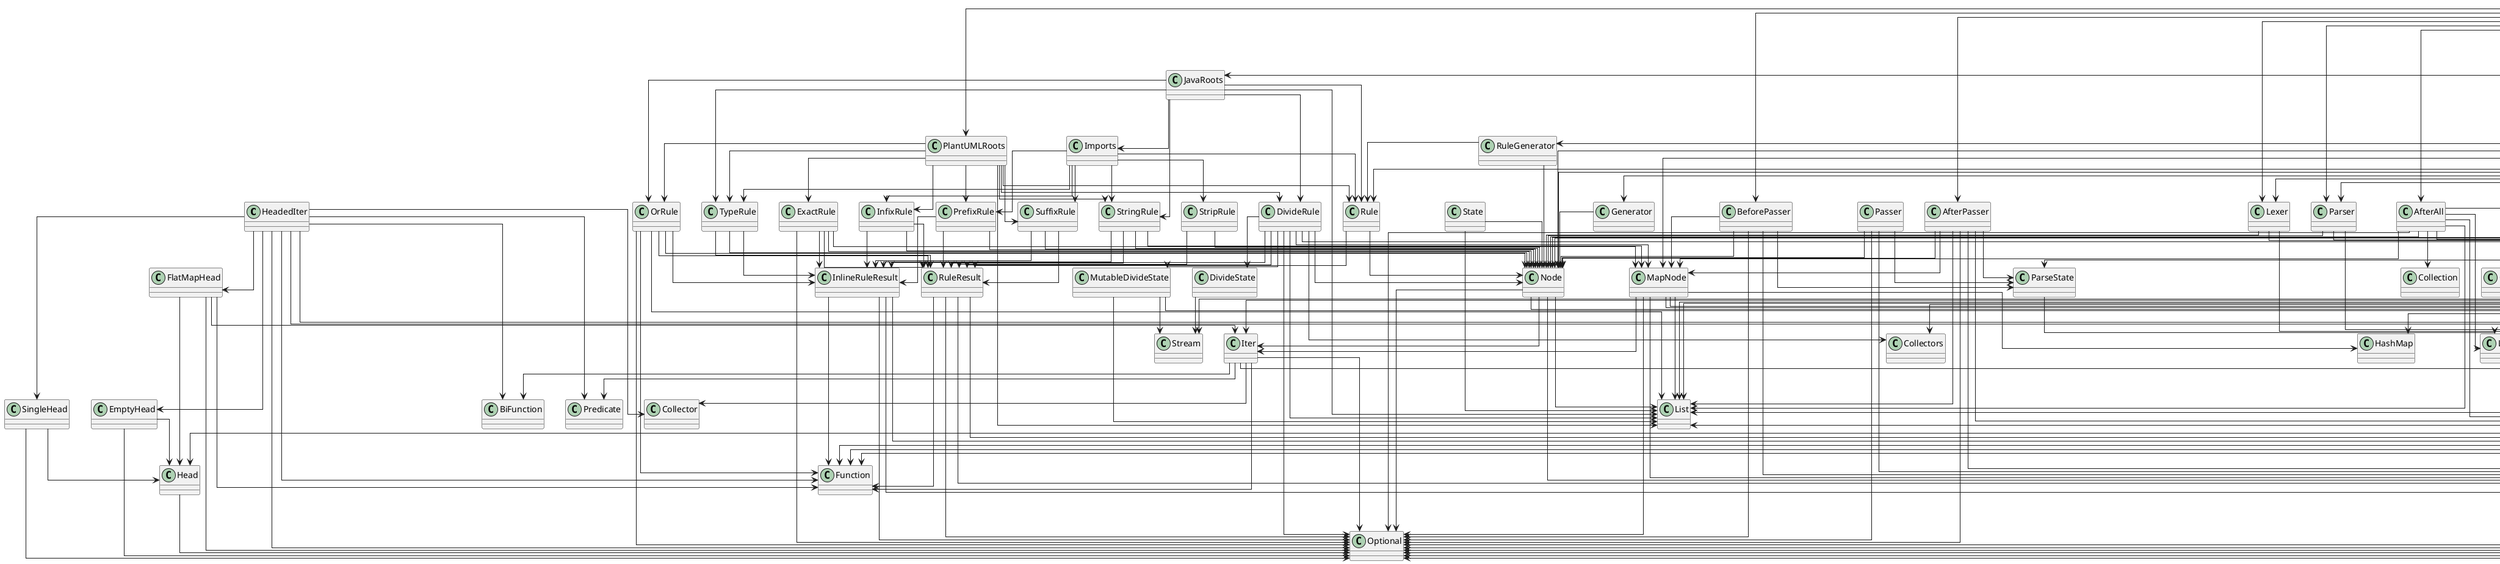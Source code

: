 @startuml
skinparam linetype ortho
class HeadedIter
HeadedIter --> Collector
HeadedIter --> EmptyHead
HeadedIter --> FlatMapHead
HeadedIter --> SingleHead
HeadedIter --> Ok
HeadedIter --> Result
HeadedIter --> Optional
HeadedIter --> BiFunction
HeadedIter --> Function
HeadedIter --> Predicate
class All
All --> Node
All --> Location
All --> Map
class EmptyHead
EmptyHead --> Head
EmptyHead --> Optional
class JavaRoots
JavaRoots --> Imports
JavaRoots --> DivideRule
JavaRoots --> OrRule
JavaRoots --> Rule
JavaRoots --> StringRule
JavaRoots --> TypeRule
JavaRoots --> List
class RuleResult
RuleResult --> Tuple2
RuleResult --> Optional
RuleResult --> Function
RuleResult --> Supplier
class Sources
Sources --> Result
Sources --> IOException
Sources --> Map
class Iters
Iters --> Tuple2
Iters --> RangeHead
Iters --> ArrayList
Iters --> List
Iters --> Map
Iters --> Set
class PlantUMLRoots
PlantUMLRoots --> DivideRule
PlantUMLRoots --> ExactRule
PlantUMLRoots --> InfixRule
PlantUMLRoots --> OrRule
PlantUMLRoots --> PrefixRule
PlantUMLRoots --> Rule
PlantUMLRoots --> StringRule
PlantUMLRoots --> SuffixRule
PlantUMLRoots --> TypeRule
PlantUMLRoots --> List
class SafeFiles
SafeFiles --> Iter
SafeFiles --> Iters
SafeFiles --> Err
SafeFiles --> Ok
SafeFiles --> Result
SafeFiles --> IOException
SafeFiles --> Files
SafeFiles --> Path
SafeFiles --> Optional
SafeFiles --> Collectors
SafeFiles --> Stream
class Lexer
Lexer --> Node
Lexer --> Location
Lexer --> Map
class StringRule
StringRule --> MapNode
StringRule --> Node
StringRule --> InlineRuleResult
StringRule --> RuleResult
class Tuple2
class PathSources
PathSources --> SafeFiles
PathSources --> Tuple2
PathSources --> MapCollector
PathSources --> ResultCollector
PathSources --> Result
PathSources --> IOException
PathSources --> Files
PathSources --> Path
PathSources --> Map
class BeforePasser
BeforePasser --> Tuple2
BeforePasser --> MapNode
BeforePasser --> Node
BeforePasser --> ParseState
BeforePasser --> Optional
class State
State --> Node
State --> List
class AfterPasser
AfterPasser --> Tuple2
AfterPasser --> MapNode
AfterPasser --> Node
AfterPasser --> ParseState
AfterPasser --> ArrayList
AfterPasser --> List
AfterPasser --> Optional
class Imports
Imports --> InfixRule
Imports --> PrefixRule
Imports --> Rule
Imports --> StringRule
Imports --> StripRule
Imports --> SuffixRule
Imports --> TypeRule
class Source
Source --> Result
Source --> IOException
class DivideState
DivideState --> Stream
class RuleGenerator
RuleGenerator --> Node
RuleGenerator --> Rule
class Generator
Generator --> Node
class FlatMapHead
FlatMapHead --> Head
FlatMapHead --> Iter
FlatMapHead --> Optional
FlatMapHead --> Function
class Passer
Passer --> Tuple2
Passer --> Node
Passer --> ParseState
Passer --> Optional
class ResultCollector
ResultCollector --> Ok
ResultCollector --> Result
class InfixRule
InfixRule --> Node
InfixRule --> InlineRuleResult
InfixRule --> RuleResult
class PrefixRule
PrefixRule --> Node
PrefixRule --> InlineRuleResult
PrefixRule --> RuleResult
class MapCollector
MapCollector --> Tuple2
MapCollector --> HashMap
MapCollector --> Map
class CompileApplication
CompileApplication --> Tuple2
CompileApplication --> Iters
CompileApplication --> MapCollector
CompileApplication --> Node
CompileApplication --> Location
CompileApplication --> Sources
CompileApplication --> Targets
CompileApplication --> Generator
CompileApplication --> Lexer
CompileApplication --> Parser
CompileApplication --> IOException
CompileApplication --> Map
CompileApplication --> Optional
class ExactRule
ExactRule --> MapNode
ExactRule --> Node
ExactRule --> InlineRuleResult
ExactRule --> RuleResult
ExactRule --> Optional
class PathSource
PathSource --> SafeFiles
PathSource --> Result
PathSource --> IOException
PathSource --> Path
PathSource --> ArrayList
PathSource --> List
class Collector
class Head
Head --> Optional
class TypeRule
TypeRule --> Node
TypeRule --> InlineRuleResult
TypeRule --> RuleResult
class Node
Node --> Tuple2
Node --> Iter
Node --> List
Node --> Map
Node --> Optional
class OrRule
OrRule --> Node
OrRule --> InlineRuleResult
OrRule --> RuleResult
OrRule --> List
OrRule --> Optional
OrRule --> Function
class ParseState
ParseState --> Location
class Rule
Rule --> Node
Rule --> RuleResult
class InlineRuleResult
InlineRuleResult --> Tuple2
InlineRuleResult --> Optional
InlineRuleResult --> Function
InlineRuleResult --> Supplier
class TreeParser
TreeParser --> Tuple2
TreeParser --> Iters
TreeParser --> MapCollector
TreeParser --> Node
TreeParser --> Location
TreeParser --> ParseState
TreeParser --> ArrayList
TreeParser --> List
TreeParser --> Map
class Location
Location --> List
class Parser
Parser --> Node
Parser --> Location
Parser --> Map
class PathTargets
PathTargets --> SafeFiles
PathTargets --> Iters
PathTargets --> IOException
PathTargets --> Files
PathTargets --> Path
PathTargets --> Map
PathTargets --> Optional
class SingleHead
SingleHead --> Head
SingleHead --> Optional
class StripRule
StripRule --> Node
StripRule --> RuleResult
class Iter
Iter --> Collector
Iter --> Result
Iter --> Optional
Iter --> BiFunction
Iter --> Function
Iter --> Predicate
class Ok
Ok --> Tuple2
Ok --> Function
Ok --> Supplier
class Application
Application --> IOException
Application --> Optional
class RangeHead
RangeHead --> Head
RangeHead --> Optional
class DivideRule
DivideRule --> MapNode
DivideRule --> Node
DivideRule --> DivideState
DivideRule --> MutableDivideState
DivideRule --> InlineRuleResult
DivideRule --> RuleResult
DivideRule --> ArrayList
DivideRule --> List
DivideRule --> Optional
DivideRule --> Collectors
class Err
Err --> Tuple2
Err --> Function
Err --> Supplier
class RuleLexer
RuleLexer --> Tuple2
RuleLexer --> Iters
RuleLexer --> MapCollector
RuleLexer --> MapNode
RuleLexer --> Node
RuleLexer --> Rule
RuleLexer --> Location
RuleLexer --> Map
class SuffixRule
SuffixRule --> Node
SuffixRule --> InlineRuleResult
SuffixRule --> RuleResult
class Result
Result --> Tuple2
Result --> Function
Result --> Supplier
class AfterAll
AfterAll --> MapNode
AfterAll --> Node
AfterAll --> Location
AfterAll --> ArrayList
AfterAll --> Collection
AfterAll --> Collections
AfterAll --> List
AfterAll --> Map
AfterAll --> Optional
class Main
Main --> Application
Main --> CompileApplication
Main --> JavaRoots
Main --> PlantUMLRoots
Main --> PathSources
Main --> PathTargets
Main --> Sources
Main --> Targets
Main --> AfterAll
Main --> AfterPasser
Main --> BeforePasser
Main --> Lexer
Main --> Parser
Main --> RuleGenerator
Main --> RuleLexer
Main --> TreeParser
Main --> IOException
Main --> Paths
class MutableDivideState
MutableDivideState --> ArrayList
MutableDivideState --> List
MutableDivideState --> Stream
class MapNode
MapNode --> Tuple2
MapNode --> Iter
MapNode --> Iters
MapNode --> HashMap
MapNode --> List
MapNode --> Map
MapNode --> Optional
class Targets
Targets --> IOException
Targets --> Map
Targets --> Optional
@enduml
